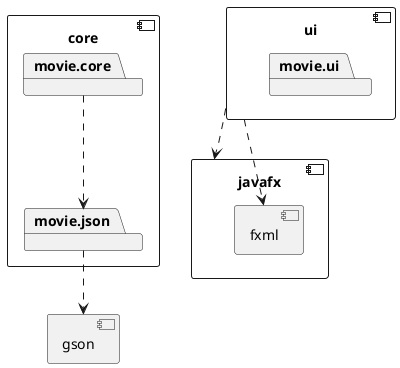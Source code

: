 @startuml Package diagram

component core {
	package movie.core
	package movie.json
}

movie.core ..> movie.json

component gson {
}

movie.json ..> gson

component ui {
    package movie.ui
}

component javafx {
	component fxml {
	}
}

ui ..> javafx
ui ..> fxml


@enduml